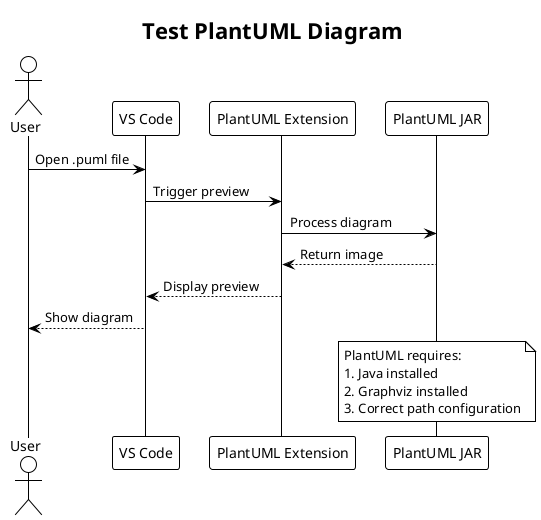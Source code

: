 @startuml
!theme plain

title Test PlantUML Diagram

actor User
participant "VS Code" as vscode
participant "PlantUML Extension" as ext
participant "PlantUML JAR" as jar

User -> vscode : Open .puml file
vscode -> ext : Trigger preview
ext -> jar : Process diagram
jar --> ext : Return image
ext --> vscode : Display preview
vscode --> User : Show diagram

note over jar
  PlantUML requires:
  1. Java installed
  2. Graphviz installed
  3. Correct path configuration
end note

@enduml 